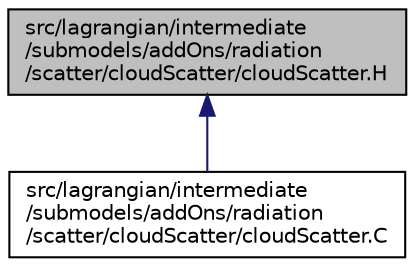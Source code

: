 digraph "src/lagrangian/intermediate/submodels/addOns/radiation/scatter/cloudScatter/cloudScatter.H"
{
  bgcolor="transparent";
  edge [fontname="Helvetica",fontsize="10",labelfontname="Helvetica",labelfontsize="10"];
  node [fontname="Helvetica",fontsize="10",shape=record];
  Node1 [label="src/lagrangian/intermediate\l/submodels/addOns/radiation\l/scatter/cloudScatter/cloudScatter.H",height=0.2,width=0.4,color="black", fillcolor="grey75", style="filled", fontcolor="black"];
  Node1 -> Node2 [dir="back",color="midnightblue",fontsize="10",style="solid",fontname="Helvetica"];
  Node2 [label="src/lagrangian/intermediate\l/submodels/addOns/radiation\l/scatter/cloudScatter/cloudScatter.C",height=0.2,width=0.4,color="black",URL="$a06903.html"];
}
